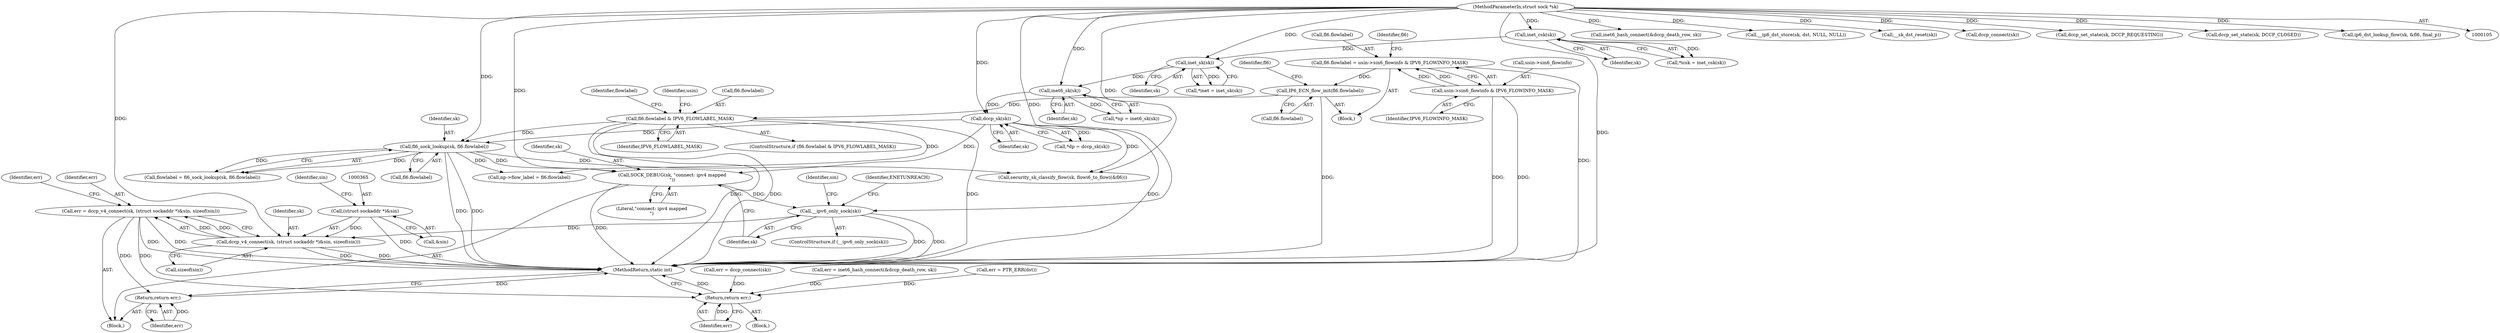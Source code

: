digraph "0_linux_45f6fad84cc305103b28d73482b344d7f5b76f39@API" {
"1000360" [label="(Call,err = dccp_v4_connect(sk, (struct sockaddr *)&sin, sizeof(sin)))"];
"1000362" [label="(Call,dccp_v4_connect(sk, (struct sockaddr *)&sin, sizeof(sin)))"];
"1000319" [label="(Call,__ipv6_only_sock(sk))"];
"1000315" [label="(Call,SOCK_DEBUG(sk, \"connect: ipv4 mapped\n\"))"];
"1000134" [label="(Call,dccp_sk(sk))"];
"1000129" [label="(Call,inet6_sk(sk))"];
"1000124" [label="(Call,inet_sk(sk))"];
"1000119" [label="(Call,inet_csk(sk))"];
"1000106" [label="(MethodParameterIn,struct sock *sk)"];
"1000201" [label="(Call,fl6_sock_lookup(sk, fl6.flowlabel))"];
"1000192" [label="(Call,fl6.flowlabel & IPV6_FLOWLABEL_MASK)"];
"1000187" [label="(Call,IP6_ECN_flow_init(fl6.flowlabel))"];
"1000178" [label="(Call,fl6.flowlabel = usin->sin6_flowinfo & IPV6_FLOWINFO_MASK)"];
"1000182" [label="(Call,usin->sin6_flowinfo & IPV6_FLOWINFO_MASK)"];
"1000364" [label="(Call,(struct sockaddr *)&sin)"];
"1000397" [label="(Return,return err;)"];
"1000612" [label="(Return,return err;)"];
"1000361" [label="(Identifier,err)"];
"1000556" [label="(Call,err = inet6_hash_connect(&dccp_death_row, sk))"];
"1000307" [label="(Block,)"];
"1000456" [label="(Call,security_sk_classify_flow(sk, flowi6_to_flowi(&fl6)))"];
"1000130" [label="(Identifier,sk)"];
"1000189" [label="(Identifier,fl6)"];
"1000326" [label="(Identifier,sin)"];
"1000482" [label="(Call,err = PTR_ERR(dst))"];
"1000109" [label="(Block,)"];
"1000558" [label="(Call,inet6_hash_connect(&dccp_death_row, sk))"];
"1000117" [label="(Call,*icsk = inet_csk(sk))"];
"1000125" [label="(Identifier,sk)"];
"1000368" [label="(Call,sizeof(sin))"];
"1000515" [label="(Call,__ip6_dst_store(sk, dst, NULL, NULL))"];
"1000219" [label="(Identifier,usin)"];
"1000106" [label="(MethodParameterIn,struct sock *sk)"];
"1000199" [label="(Call,flowlabel = fl6_sock_lookup(sk, fl6.flowlabel))"];
"1000182" [label="(Call,usin->sin6_flowinfo & IPV6_FLOWINFO_MASK)"];
"1000179" [label="(Call,fl6.flowlabel)"];
"1000315" [label="(Call,SOCK_DEBUG(sk, \"connect: ipv4 mapped\n\"))"];
"1000371" [label="(Identifier,err)"];
"1000120" [label="(Identifier,sk)"];
"1000194" [label="(Identifier,fl6)"];
"1000196" [label="(Identifier,IPV6_FLOWLABEL_MASK)"];
"1000599" [label="(Call,__sk_dst_reset(sk))"];
"1000127" [label="(Call,*np = inet6_sk(sk))"];
"1000188" [label="(Call,fl6.flowlabel)"];
"1000369" [label="(Identifier,sin)"];
"1000119" [label="(Call,inet_csk(sk))"];
"1000588" [label="(Call,dccp_connect(sk))"];
"1000124" [label="(Call,inet_sk(sk))"];
"1000178" [label="(Call,fl6.flowlabel = usin->sin6_flowinfo & IPV6_FLOWINFO_MASK)"];
"1000362" [label="(Call,dccp_v4_connect(sk, (struct sockaddr *)&sin, sizeof(sin)))"];
"1000363" [label="(Identifier,sk)"];
"1000319" [label="(Call,__ipv6_only_sock(sk))"];
"1000135" [label="(Identifier,sk)"];
"1000323" [label="(Identifier,ENETUNREACH)"];
"1000193" [label="(Call,fl6.flowlabel)"];
"1000191" [label="(ControlStructure,if (fl6.flowlabel & IPV6_FLOWLABEL_MASK))"];
"1000129" [label="(Call,inet6_sk(sk))"];
"1000553" [label="(Call,dccp_set_state(sk, DCCP_REQUESTING))"];
"1000186" [label="(Identifier,IPV6_FLOWINFO_MASK)"];
"1000320" [label="(Identifier,sk)"];
"1000187" [label="(Call,IP6_ECN_flow_init(fl6.flowlabel))"];
"1000398" [label="(Identifier,err)"];
"1000318" [label="(ControlStructure,if (__ipv6_only_sock(sk)))"];
"1000200" [label="(Identifier,flowlabel)"];
"1000366" [label="(Call,&sin)"];
"1000192" [label="(Call,fl6.flowlabel & IPV6_FLOWLABEL_MASK)"];
"1000183" [label="(Call,usin->sin6_flowinfo)"];
"1000586" [label="(Call,err = dccp_connect(sk))"];
"1000317" [label="(Literal,\"connect: ipv4 mapped\n\")"];
"1000360" [label="(Call,err = dccp_v4_connect(sk, (struct sockaddr *)&sin, sizeof(sin)))"];
"1000596" [label="(Call,dccp_set_state(sk, DCCP_CLOSED))"];
"1000364" [label="(Call,(struct sockaddr *)&sin)"];
"1000201" [label="(Call,fl6_sock_lookup(sk, fl6.flowlabel))"];
"1000612" [label="(Return,return err;)"];
"1000134" [label="(Call,dccp_sk(sk))"];
"1000203" [label="(Call,fl6.flowlabel)"];
"1000177" [label="(Block,)"];
"1000296" [label="(Call,np->flow_label = fl6.flowlabel)"];
"1000397" [label="(Return,return err;)"];
"1000316" [label="(Identifier,sk)"];
"1000202" [label="(Identifier,sk)"];
"1000122" [label="(Call,*inet = inet_sk(sk))"];
"1000613" [label="(Identifier,err)"];
"1000473" [label="(Call,ip6_dst_lookup_flow(sk, &fl6, final_p))"];
"1000132" [label="(Call,*dp = dccp_sk(sk))"];
"1000614" [label="(MethodReturn,static int)"];
"1000360" -> "1000307"  [label="AST: "];
"1000360" -> "1000362"  [label="CFG: "];
"1000361" -> "1000360"  [label="AST: "];
"1000362" -> "1000360"  [label="AST: "];
"1000371" -> "1000360"  [label="CFG: "];
"1000360" -> "1000614"  [label="DDG: "];
"1000360" -> "1000614"  [label="DDG: "];
"1000362" -> "1000360"  [label="DDG: "];
"1000362" -> "1000360"  [label="DDG: "];
"1000360" -> "1000397"  [label="DDG: "];
"1000360" -> "1000612"  [label="DDG: "];
"1000362" -> "1000368"  [label="CFG: "];
"1000363" -> "1000362"  [label="AST: "];
"1000364" -> "1000362"  [label="AST: "];
"1000368" -> "1000362"  [label="AST: "];
"1000362" -> "1000614"  [label="DDG: "];
"1000362" -> "1000614"  [label="DDG: "];
"1000319" -> "1000362"  [label="DDG: "];
"1000106" -> "1000362"  [label="DDG: "];
"1000364" -> "1000362"  [label="DDG: "];
"1000319" -> "1000318"  [label="AST: "];
"1000319" -> "1000320"  [label="CFG: "];
"1000320" -> "1000319"  [label="AST: "];
"1000323" -> "1000319"  [label="CFG: "];
"1000326" -> "1000319"  [label="CFG: "];
"1000319" -> "1000614"  [label="DDG: "];
"1000319" -> "1000614"  [label="DDG: "];
"1000315" -> "1000319"  [label="DDG: "];
"1000106" -> "1000319"  [label="DDG: "];
"1000315" -> "1000307"  [label="AST: "];
"1000315" -> "1000317"  [label="CFG: "];
"1000316" -> "1000315"  [label="AST: "];
"1000317" -> "1000315"  [label="AST: "];
"1000320" -> "1000315"  [label="CFG: "];
"1000315" -> "1000614"  [label="DDG: "];
"1000134" -> "1000315"  [label="DDG: "];
"1000201" -> "1000315"  [label="DDG: "];
"1000106" -> "1000315"  [label="DDG: "];
"1000134" -> "1000132"  [label="AST: "];
"1000134" -> "1000135"  [label="CFG: "];
"1000135" -> "1000134"  [label="AST: "];
"1000132" -> "1000134"  [label="CFG: "];
"1000134" -> "1000614"  [label="DDG: "];
"1000134" -> "1000132"  [label="DDG: "];
"1000129" -> "1000134"  [label="DDG: "];
"1000106" -> "1000134"  [label="DDG: "];
"1000134" -> "1000201"  [label="DDG: "];
"1000134" -> "1000456"  [label="DDG: "];
"1000129" -> "1000127"  [label="AST: "];
"1000129" -> "1000130"  [label="CFG: "];
"1000130" -> "1000129"  [label="AST: "];
"1000127" -> "1000129"  [label="CFG: "];
"1000129" -> "1000127"  [label="DDG: "];
"1000124" -> "1000129"  [label="DDG: "];
"1000106" -> "1000129"  [label="DDG: "];
"1000124" -> "1000122"  [label="AST: "];
"1000124" -> "1000125"  [label="CFG: "];
"1000125" -> "1000124"  [label="AST: "];
"1000122" -> "1000124"  [label="CFG: "];
"1000124" -> "1000122"  [label="DDG: "];
"1000119" -> "1000124"  [label="DDG: "];
"1000106" -> "1000124"  [label="DDG: "];
"1000119" -> "1000117"  [label="AST: "];
"1000119" -> "1000120"  [label="CFG: "];
"1000120" -> "1000119"  [label="AST: "];
"1000117" -> "1000119"  [label="CFG: "];
"1000119" -> "1000117"  [label="DDG: "];
"1000106" -> "1000119"  [label="DDG: "];
"1000106" -> "1000105"  [label="AST: "];
"1000106" -> "1000614"  [label="DDG: "];
"1000106" -> "1000201"  [label="DDG: "];
"1000106" -> "1000456"  [label="DDG: "];
"1000106" -> "1000473"  [label="DDG: "];
"1000106" -> "1000515"  [label="DDG: "];
"1000106" -> "1000553"  [label="DDG: "];
"1000106" -> "1000558"  [label="DDG: "];
"1000106" -> "1000588"  [label="DDG: "];
"1000106" -> "1000596"  [label="DDG: "];
"1000106" -> "1000599"  [label="DDG: "];
"1000201" -> "1000199"  [label="AST: "];
"1000201" -> "1000203"  [label="CFG: "];
"1000202" -> "1000201"  [label="AST: "];
"1000203" -> "1000201"  [label="AST: "];
"1000199" -> "1000201"  [label="CFG: "];
"1000201" -> "1000614"  [label="DDG: "];
"1000201" -> "1000614"  [label="DDG: "];
"1000201" -> "1000199"  [label="DDG: "];
"1000201" -> "1000199"  [label="DDG: "];
"1000192" -> "1000201"  [label="DDG: "];
"1000201" -> "1000296"  [label="DDG: "];
"1000201" -> "1000456"  [label="DDG: "];
"1000192" -> "1000191"  [label="AST: "];
"1000192" -> "1000196"  [label="CFG: "];
"1000193" -> "1000192"  [label="AST: "];
"1000196" -> "1000192"  [label="AST: "];
"1000200" -> "1000192"  [label="CFG: "];
"1000219" -> "1000192"  [label="CFG: "];
"1000192" -> "1000614"  [label="DDG: "];
"1000192" -> "1000614"  [label="DDG: "];
"1000192" -> "1000614"  [label="DDG: "];
"1000187" -> "1000192"  [label="DDG: "];
"1000192" -> "1000296"  [label="DDG: "];
"1000187" -> "1000177"  [label="AST: "];
"1000187" -> "1000188"  [label="CFG: "];
"1000188" -> "1000187"  [label="AST: "];
"1000194" -> "1000187"  [label="CFG: "];
"1000187" -> "1000614"  [label="DDG: "];
"1000178" -> "1000187"  [label="DDG: "];
"1000178" -> "1000177"  [label="AST: "];
"1000178" -> "1000182"  [label="CFG: "];
"1000179" -> "1000178"  [label="AST: "];
"1000182" -> "1000178"  [label="AST: "];
"1000189" -> "1000178"  [label="CFG: "];
"1000178" -> "1000614"  [label="DDG: "];
"1000182" -> "1000178"  [label="DDG: "];
"1000182" -> "1000178"  [label="DDG: "];
"1000182" -> "1000186"  [label="CFG: "];
"1000183" -> "1000182"  [label="AST: "];
"1000186" -> "1000182"  [label="AST: "];
"1000182" -> "1000614"  [label="DDG: "];
"1000182" -> "1000614"  [label="DDG: "];
"1000364" -> "1000366"  [label="CFG: "];
"1000365" -> "1000364"  [label="AST: "];
"1000366" -> "1000364"  [label="AST: "];
"1000369" -> "1000364"  [label="CFG: "];
"1000364" -> "1000614"  [label="DDG: "];
"1000397" -> "1000307"  [label="AST: "];
"1000397" -> "1000398"  [label="CFG: "];
"1000398" -> "1000397"  [label="AST: "];
"1000614" -> "1000397"  [label="CFG: "];
"1000397" -> "1000614"  [label="DDG: "];
"1000398" -> "1000397"  [label="DDG: "];
"1000612" -> "1000109"  [label="AST: "];
"1000612" -> "1000613"  [label="CFG: "];
"1000613" -> "1000612"  [label="AST: "];
"1000614" -> "1000612"  [label="CFG: "];
"1000612" -> "1000614"  [label="DDG: "];
"1000613" -> "1000612"  [label="DDG: "];
"1000556" -> "1000612"  [label="DDG: "];
"1000482" -> "1000612"  [label="DDG: "];
"1000586" -> "1000612"  [label="DDG: "];
}

